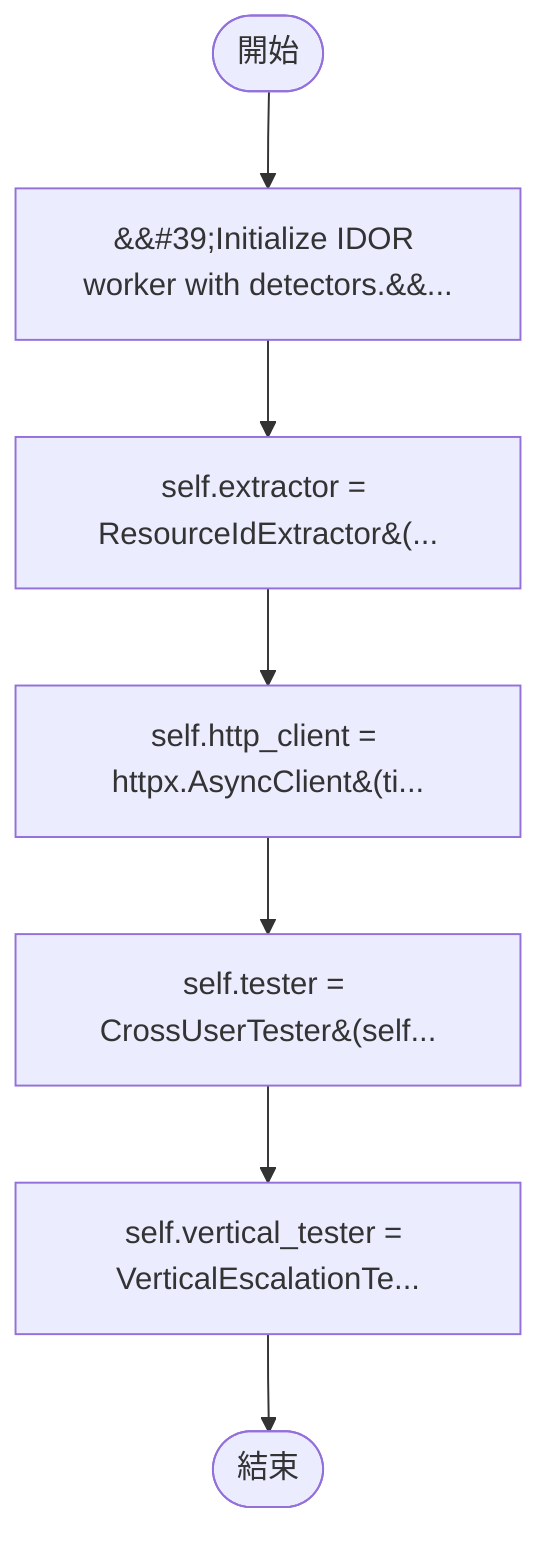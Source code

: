 flowchart TB
    n1([開始])
    n2([結束])
    n3[&amp;&#35;39;Initialize IDOR worker with detectors.&amp;&...]
    n4[self.extractor = ResourceIdExtractor&#40;...]
    n5[self.http_client = httpx.AsyncClient&#40;ti...]
    n6[self.tester = CrossUserTester&#40;self...]
    n7[self.vertical_tester = VerticalEscalationTe...]
    n1 --> n3
    n3 --> n4
    n4 --> n5
    n5 --> n6
    n6 --> n7
    n7 --> n2